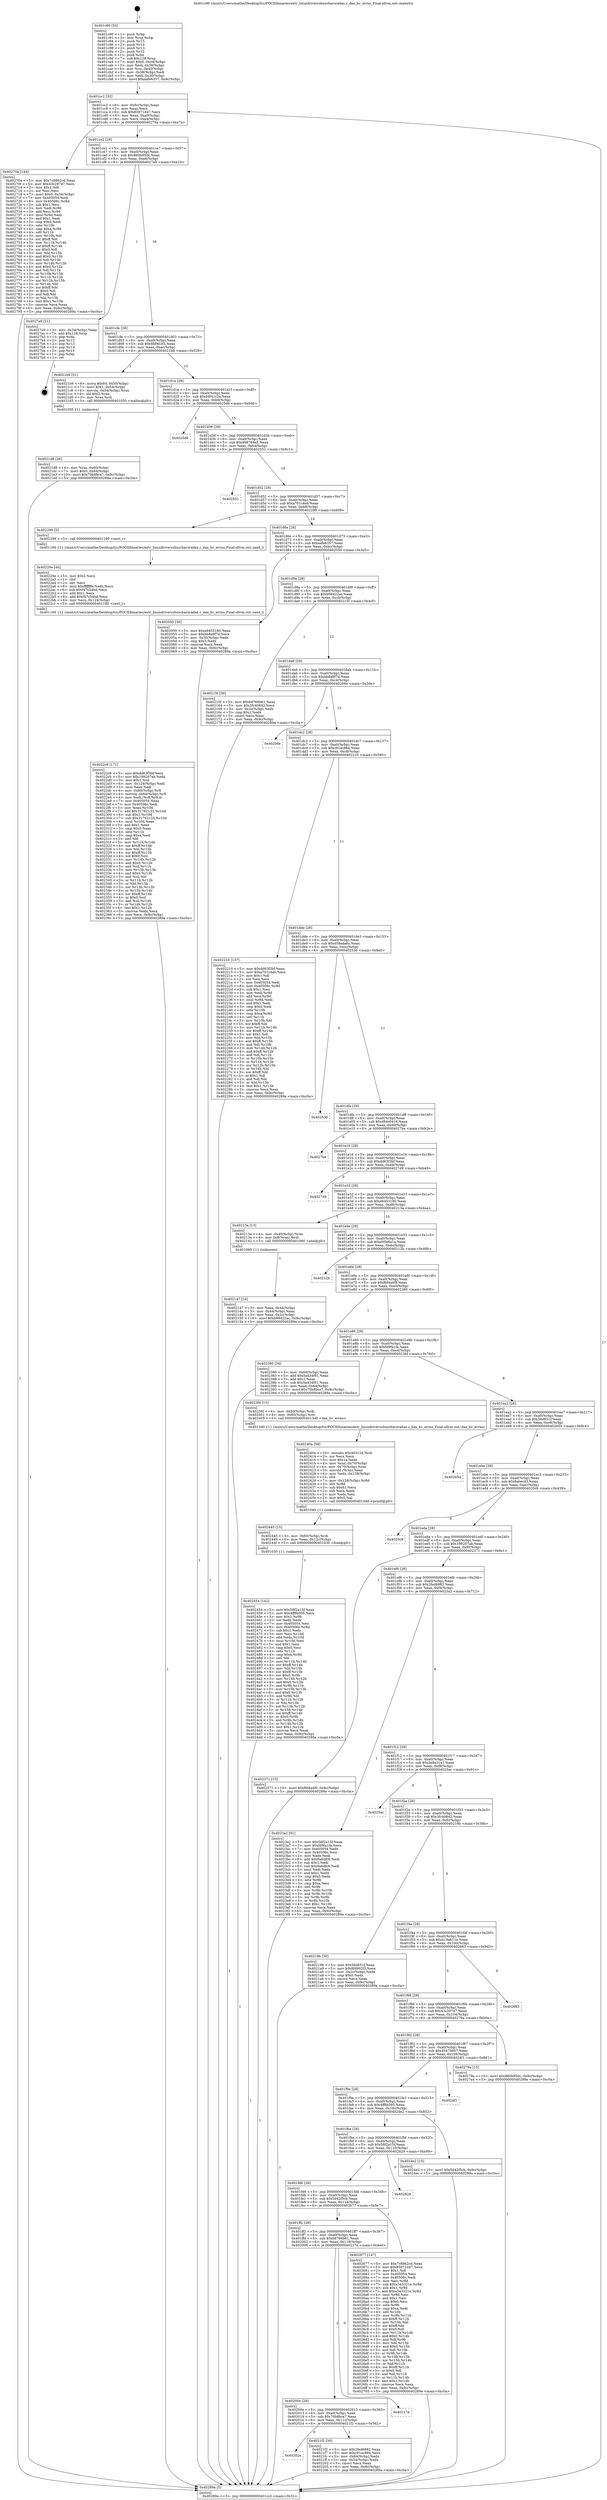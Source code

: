 digraph "0x401c90" {
  label = "0x401c90 (/mnt/c/Users/mathe/Desktop/tcc/POCII/binaries/extr_linuxdriverssbuscharoradax.c_dax_hv_errno_Final-ollvm.out::main(0))"
  labelloc = "t"
  node[shape=record]

  Entry [label="",width=0.3,height=0.3,shape=circle,fillcolor=black,style=filled]
  "0x401cc2" [label="{
     0x401cc2 [32]\l
     | [instrs]\l
     &nbsp;&nbsp;0x401cc2 \<+6\>: mov -0x9c(%rbp),%eax\l
     &nbsp;&nbsp;0x401cc8 \<+2\>: mov %eax,%ecx\l
     &nbsp;&nbsp;0x401cca \<+6\>: sub $0x85971d47,%ecx\l
     &nbsp;&nbsp;0x401cd0 \<+6\>: mov %eax,-0xa0(%rbp)\l
     &nbsp;&nbsp;0x401cd6 \<+6\>: mov %ecx,-0xa4(%rbp)\l
     &nbsp;&nbsp;0x401cdc \<+6\>: je 000000000040270a \<main+0xa7a\>\l
  }"]
  "0x40270a" [label="{
     0x40270a [144]\l
     | [instrs]\l
     &nbsp;&nbsp;0x40270a \<+5\>: mov $0x7c8862cd,%eax\l
     &nbsp;&nbsp;0x40270f \<+5\>: mov $0x43c29747,%ecx\l
     &nbsp;&nbsp;0x402714 \<+2\>: mov $0x1,%dl\l
     &nbsp;&nbsp;0x402716 \<+2\>: xor %esi,%esi\l
     &nbsp;&nbsp;0x402718 \<+7\>: movl $0x0,-0x34(%rbp)\l
     &nbsp;&nbsp;0x40271f \<+7\>: mov 0x405054,%edi\l
     &nbsp;&nbsp;0x402726 \<+8\>: mov 0x40506c,%r8d\l
     &nbsp;&nbsp;0x40272e \<+3\>: sub $0x1,%esi\l
     &nbsp;&nbsp;0x402731 \<+3\>: mov %edi,%r9d\l
     &nbsp;&nbsp;0x402734 \<+3\>: add %esi,%r9d\l
     &nbsp;&nbsp;0x402737 \<+4\>: imul %r9d,%edi\l
     &nbsp;&nbsp;0x40273b \<+3\>: and $0x1,%edi\l
     &nbsp;&nbsp;0x40273e \<+3\>: cmp $0x0,%edi\l
     &nbsp;&nbsp;0x402741 \<+4\>: sete %r10b\l
     &nbsp;&nbsp;0x402745 \<+4\>: cmp $0xa,%r8d\l
     &nbsp;&nbsp;0x402749 \<+4\>: setl %r11b\l
     &nbsp;&nbsp;0x40274d \<+3\>: mov %r10b,%bl\l
     &nbsp;&nbsp;0x402750 \<+3\>: xor $0xff,%bl\l
     &nbsp;&nbsp;0x402753 \<+3\>: mov %r11b,%r14b\l
     &nbsp;&nbsp;0x402756 \<+4\>: xor $0xff,%r14b\l
     &nbsp;&nbsp;0x40275a \<+3\>: xor $0x0,%dl\l
     &nbsp;&nbsp;0x40275d \<+3\>: mov %bl,%r15b\l
     &nbsp;&nbsp;0x402760 \<+4\>: and $0x0,%r15b\l
     &nbsp;&nbsp;0x402764 \<+3\>: and %dl,%r10b\l
     &nbsp;&nbsp;0x402767 \<+3\>: mov %r14b,%r12b\l
     &nbsp;&nbsp;0x40276a \<+4\>: and $0x0,%r12b\l
     &nbsp;&nbsp;0x40276e \<+3\>: and %dl,%r11b\l
     &nbsp;&nbsp;0x402771 \<+3\>: or %r10b,%r15b\l
     &nbsp;&nbsp;0x402774 \<+3\>: or %r11b,%r12b\l
     &nbsp;&nbsp;0x402777 \<+3\>: xor %r12b,%r15b\l
     &nbsp;&nbsp;0x40277a \<+3\>: or %r14b,%bl\l
     &nbsp;&nbsp;0x40277d \<+3\>: xor $0xff,%bl\l
     &nbsp;&nbsp;0x402780 \<+3\>: or $0x0,%dl\l
     &nbsp;&nbsp;0x402783 \<+2\>: and %dl,%bl\l
     &nbsp;&nbsp;0x402785 \<+3\>: or %bl,%r15b\l
     &nbsp;&nbsp;0x402788 \<+4\>: test $0x1,%r15b\l
     &nbsp;&nbsp;0x40278c \<+3\>: cmovne %ecx,%eax\l
     &nbsp;&nbsp;0x40278f \<+6\>: mov %eax,-0x9c(%rbp)\l
     &nbsp;&nbsp;0x402795 \<+5\>: jmp 000000000040289a \<main+0xc0a\>\l
  }"]
  "0x401ce2" [label="{
     0x401ce2 [28]\l
     | [instrs]\l
     &nbsp;&nbsp;0x401ce2 \<+5\>: jmp 0000000000401ce7 \<main+0x57\>\l
     &nbsp;&nbsp;0x401ce7 \<+6\>: mov -0xa0(%rbp),%eax\l
     &nbsp;&nbsp;0x401ced \<+5\>: sub $0x860b950c,%eax\l
     &nbsp;&nbsp;0x401cf2 \<+6\>: mov %eax,-0xa8(%rbp)\l
     &nbsp;&nbsp;0x401cf8 \<+6\>: je 00000000004027a9 \<main+0xb19\>\l
  }"]
  Exit [label="",width=0.3,height=0.3,shape=circle,fillcolor=black,style=filled,peripheries=2]
  "0x4027a9" [label="{
     0x4027a9 [21]\l
     | [instrs]\l
     &nbsp;&nbsp;0x4027a9 \<+3\>: mov -0x34(%rbp),%eax\l
     &nbsp;&nbsp;0x4027ac \<+7\>: add $0x128,%rsp\l
     &nbsp;&nbsp;0x4027b3 \<+1\>: pop %rbx\l
     &nbsp;&nbsp;0x4027b4 \<+2\>: pop %r12\l
     &nbsp;&nbsp;0x4027b6 \<+2\>: pop %r13\l
     &nbsp;&nbsp;0x4027b8 \<+2\>: pop %r14\l
     &nbsp;&nbsp;0x4027ba \<+2\>: pop %r15\l
     &nbsp;&nbsp;0x4027bc \<+1\>: pop %rbp\l
     &nbsp;&nbsp;0x4027bd \<+1\>: ret\l
  }"]
  "0x401cfe" [label="{
     0x401cfe [28]\l
     | [instrs]\l
     &nbsp;&nbsp;0x401cfe \<+5\>: jmp 0000000000401d03 \<main+0x73\>\l
     &nbsp;&nbsp;0x401d03 \<+6\>: mov -0xa0(%rbp),%eax\l
     &nbsp;&nbsp;0x401d09 \<+5\>: sub $0x8fd902f3,%eax\l
     &nbsp;&nbsp;0x401d0e \<+6\>: mov %eax,-0xac(%rbp)\l
     &nbsp;&nbsp;0x401d14 \<+6\>: je 00000000004021b9 \<main+0x529\>\l
  }"]
  "0x402454" [label="{
     0x402454 [142]\l
     | [instrs]\l
     &nbsp;&nbsp;0x402454 \<+5\>: mov $0x58f2a15f,%eax\l
     &nbsp;&nbsp;0x402459 \<+5\>: mov $0x4ff8b595,%ecx\l
     &nbsp;&nbsp;0x40245e \<+3\>: mov $0x1,%r9b\l
     &nbsp;&nbsp;0x402461 \<+2\>: xor %edx,%edx\l
     &nbsp;&nbsp;0x402463 \<+7\>: mov 0x405054,%esi\l
     &nbsp;&nbsp;0x40246a \<+8\>: mov 0x40506c,%r8d\l
     &nbsp;&nbsp;0x402472 \<+3\>: sub $0x1,%edx\l
     &nbsp;&nbsp;0x402475 \<+3\>: mov %esi,%r10d\l
     &nbsp;&nbsp;0x402478 \<+3\>: add %edx,%r10d\l
     &nbsp;&nbsp;0x40247b \<+4\>: imul %r10d,%esi\l
     &nbsp;&nbsp;0x40247f \<+3\>: and $0x1,%esi\l
     &nbsp;&nbsp;0x402482 \<+3\>: cmp $0x0,%esi\l
     &nbsp;&nbsp;0x402485 \<+4\>: sete %r11b\l
     &nbsp;&nbsp;0x402489 \<+4\>: cmp $0xa,%r8d\l
     &nbsp;&nbsp;0x40248d \<+3\>: setl %bl\l
     &nbsp;&nbsp;0x402490 \<+3\>: mov %r11b,%r14b\l
     &nbsp;&nbsp;0x402493 \<+4\>: xor $0xff,%r14b\l
     &nbsp;&nbsp;0x402497 \<+3\>: mov %bl,%r15b\l
     &nbsp;&nbsp;0x40249a \<+4\>: xor $0xff,%r15b\l
     &nbsp;&nbsp;0x40249e \<+4\>: xor $0x0,%r9b\l
     &nbsp;&nbsp;0x4024a2 \<+3\>: mov %r14b,%r12b\l
     &nbsp;&nbsp;0x4024a5 \<+4\>: and $0x0,%r12b\l
     &nbsp;&nbsp;0x4024a9 \<+3\>: and %r9b,%r11b\l
     &nbsp;&nbsp;0x4024ac \<+3\>: mov %r15b,%r13b\l
     &nbsp;&nbsp;0x4024af \<+4\>: and $0x0,%r13b\l
     &nbsp;&nbsp;0x4024b3 \<+3\>: and %r9b,%bl\l
     &nbsp;&nbsp;0x4024b6 \<+3\>: or %r11b,%r12b\l
     &nbsp;&nbsp;0x4024b9 \<+3\>: or %bl,%r13b\l
     &nbsp;&nbsp;0x4024bc \<+3\>: xor %r13b,%r12b\l
     &nbsp;&nbsp;0x4024bf \<+3\>: or %r15b,%r14b\l
     &nbsp;&nbsp;0x4024c2 \<+4\>: xor $0xff,%r14b\l
     &nbsp;&nbsp;0x4024c6 \<+4\>: or $0x0,%r9b\l
     &nbsp;&nbsp;0x4024ca \<+3\>: and %r9b,%r14b\l
     &nbsp;&nbsp;0x4024cd \<+3\>: or %r14b,%r12b\l
     &nbsp;&nbsp;0x4024d0 \<+4\>: test $0x1,%r12b\l
     &nbsp;&nbsp;0x4024d4 \<+3\>: cmovne %ecx,%eax\l
     &nbsp;&nbsp;0x4024d7 \<+6\>: mov %eax,-0x9c(%rbp)\l
     &nbsp;&nbsp;0x4024dd \<+5\>: jmp 000000000040289a \<main+0xc0a\>\l
  }"]
  "0x4021b9" [label="{
     0x4021b9 [31]\l
     | [instrs]\l
     &nbsp;&nbsp;0x4021b9 \<+8\>: movq $0x64,-0x50(%rbp)\l
     &nbsp;&nbsp;0x4021c1 \<+7\>: movl $0x1,-0x54(%rbp)\l
     &nbsp;&nbsp;0x4021c8 \<+4\>: movslq -0x54(%rbp),%rax\l
     &nbsp;&nbsp;0x4021cc \<+4\>: shl $0x2,%rax\l
     &nbsp;&nbsp;0x4021d0 \<+3\>: mov %rax,%rdi\l
     &nbsp;&nbsp;0x4021d3 \<+5\>: call 0000000000401050 \<malloc@plt\>\l
     | [calls]\l
     &nbsp;&nbsp;0x401050 \{1\} (unknown)\l
  }"]
  "0x401d1a" [label="{
     0x401d1a [28]\l
     | [instrs]\l
     &nbsp;&nbsp;0x401d1a \<+5\>: jmp 0000000000401d1f \<main+0x8f\>\l
     &nbsp;&nbsp;0x401d1f \<+6\>: mov -0xa0(%rbp),%eax\l
     &nbsp;&nbsp;0x401d25 \<+5\>: sub $0x94f41c2e,%eax\l
     &nbsp;&nbsp;0x401d2a \<+6\>: mov %eax,-0xb0(%rbp)\l
     &nbsp;&nbsp;0x401d30 \<+6\>: je 00000000004025d6 \<main+0x946\>\l
  }"]
  "0x402445" [label="{
     0x402445 [15]\l
     | [instrs]\l
     &nbsp;&nbsp;0x402445 \<+4\>: mov -0x60(%rbp),%rdi\l
     &nbsp;&nbsp;0x402449 \<+6\>: mov %eax,-0x12c(%rbp)\l
     &nbsp;&nbsp;0x40244f \<+5\>: call 0000000000401030 \<free@plt\>\l
     | [calls]\l
     &nbsp;&nbsp;0x401030 \{1\} (unknown)\l
  }"]
  "0x4025d6" [label="{
     0x4025d6\l
  }", style=dashed]
  "0x401d36" [label="{
     0x401d36 [28]\l
     | [instrs]\l
     &nbsp;&nbsp;0x401d36 \<+5\>: jmp 0000000000401d3b \<main+0xab\>\l
     &nbsp;&nbsp;0x401d3b \<+6\>: mov -0xa0(%rbp),%eax\l
     &nbsp;&nbsp;0x401d41 \<+5\>: sub $0x998769e5,%eax\l
     &nbsp;&nbsp;0x401d46 \<+6\>: mov %eax,-0xb4(%rbp)\l
     &nbsp;&nbsp;0x401d4c \<+6\>: je 0000000000402551 \<main+0x8c1\>\l
  }"]
  "0x40240a" [label="{
     0x40240a [59]\l
     | [instrs]\l
     &nbsp;&nbsp;0x40240a \<+10\>: movabs $0x40311d,%rdi\l
     &nbsp;&nbsp;0x402414 \<+2\>: xor %ecx,%ecx\l
     &nbsp;&nbsp;0x402416 \<+5\>: mov $0x1a,%edx\l
     &nbsp;&nbsp;0x40241b \<+4\>: mov %rax,-0x70(%rbp)\l
     &nbsp;&nbsp;0x40241f \<+4\>: mov -0x70(%rbp),%rax\l
     &nbsp;&nbsp;0x402423 \<+3\>: movsbl (%rax),%eax\l
     &nbsp;&nbsp;0x402426 \<+6\>: mov %edx,-0x128(%rbp)\l
     &nbsp;&nbsp;0x40242c \<+1\>: cltd\l
     &nbsp;&nbsp;0x40242d \<+7\>: mov -0x128(%rbp),%r8d\l
     &nbsp;&nbsp;0x402434 \<+3\>: idiv %r8d\l
     &nbsp;&nbsp;0x402437 \<+3\>: sub $0x61,%ecx\l
     &nbsp;&nbsp;0x40243a \<+2\>: sub %ecx,%edx\l
     &nbsp;&nbsp;0x40243c \<+2\>: mov %edx,%esi\l
     &nbsp;&nbsp;0x40243e \<+2\>: mov $0x0,%al\l
     &nbsp;&nbsp;0x402440 \<+5\>: call 0000000000401040 \<printf@plt\>\l
     | [calls]\l
     &nbsp;&nbsp;0x401040 \{1\} (unknown)\l
  }"]
  "0x402551" [label="{
     0x402551\l
  }", style=dashed]
  "0x401d52" [label="{
     0x401d52 [28]\l
     | [instrs]\l
     &nbsp;&nbsp;0x401d52 \<+5\>: jmp 0000000000401d57 \<main+0xc7\>\l
     &nbsp;&nbsp;0x401d57 \<+6\>: mov -0xa0(%rbp),%eax\l
     &nbsp;&nbsp;0x401d5d \<+5\>: sub $0xa701c4eb,%eax\l
     &nbsp;&nbsp;0x401d62 \<+6\>: mov %eax,-0xb8(%rbp)\l
     &nbsp;&nbsp;0x401d68 \<+6\>: je 0000000000402299 \<main+0x609\>\l
  }"]
  "0x4022c6" [label="{
     0x4022c6 [171]\l
     | [instrs]\l
     &nbsp;&nbsp;0x4022c6 \<+5\>: mov $0xdd63f3bf,%ecx\l
     &nbsp;&nbsp;0x4022cb \<+5\>: mov $0x199207ab,%edx\l
     &nbsp;&nbsp;0x4022d0 \<+3\>: mov $0x1,%sil\l
     &nbsp;&nbsp;0x4022d3 \<+6\>: mov -0x124(%rbp),%edi\l
     &nbsp;&nbsp;0x4022d9 \<+3\>: imul %eax,%edi\l
     &nbsp;&nbsp;0x4022dc \<+4\>: mov -0x60(%rbp),%r8\l
     &nbsp;&nbsp;0x4022e0 \<+4\>: movslq -0x64(%rbp),%r9\l
     &nbsp;&nbsp;0x4022e4 \<+4\>: mov %edi,(%r8,%r9,4)\l
     &nbsp;&nbsp;0x4022e8 \<+7\>: mov 0x405054,%eax\l
     &nbsp;&nbsp;0x4022ef \<+7\>: mov 0x40506c,%edi\l
     &nbsp;&nbsp;0x4022f6 \<+3\>: mov %eax,%r10d\l
     &nbsp;&nbsp;0x4022f9 \<+7\>: add $0x31762133,%r10d\l
     &nbsp;&nbsp;0x402300 \<+4\>: sub $0x1,%r10d\l
     &nbsp;&nbsp;0x402304 \<+7\>: sub $0x31762133,%r10d\l
     &nbsp;&nbsp;0x40230b \<+4\>: imul %r10d,%eax\l
     &nbsp;&nbsp;0x40230f \<+3\>: and $0x1,%eax\l
     &nbsp;&nbsp;0x402312 \<+3\>: cmp $0x0,%eax\l
     &nbsp;&nbsp;0x402315 \<+4\>: sete %r11b\l
     &nbsp;&nbsp;0x402319 \<+3\>: cmp $0xa,%edi\l
     &nbsp;&nbsp;0x40231c \<+3\>: setl %bl\l
     &nbsp;&nbsp;0x40231f \<+3\>: mov %r11b,%r14b\l
     &nbsp;&nbsp;0x402322 \<+4\>: xor $0xff,%r14b\l
     &nbsp;&nbsp;0x402326 \<+3\>: mov %bl,%r15b\l
     &nbsp;&nbsp;0x402329 \<+4\>: xor $0xff,%r15b\l
     &nbsp;&nbsp;0x40232d \<+4\>: xor $0x0,%sil\l
     &nbsp;&nbsp;0x402331 \<+3\>: mov %r14b,%r12b\l
     &nbsp;&nbsp;0x402334 \<+4\>: and $0x0,%r12b\l
     &nbsp;&nbsp;0x402338 \<+3\>: and %sil,%r11b\l
     &nbsp;&nbsp;0x40233b \<+3\>: mov %r15b,%r13b\l
     &nbsp;&nbsp;0x40233e \<+4\>: and $0x0,%r13b\l
     &nbsp;&nbsp;0x402342 \<+3\>: and %sil,%bl\l
     &nbsp;&nbsp;0x402345 \<+3\>: or %r11b,%r12b\l
     &nbsp;&nbsp;0x402348 \<+3\>: or %bl,%r13b\l
     &nbsp;&nbsp;0x40234b \<+3\>: xor %r13b,%r12b\l
     &nbsp;&nbsp;0x40234e \<+3\>: or %r15b,%r14b\l
     &nbsp;&nbsp;0x402351 \<+4\>: xor $0xff,%r14b\l
     &nbsp;&nbsp;0x402355 \<+4\>: or $0x0,%sil\l
     &nbsp;&nbsp;0x402359 \<+3\>: and %sil,%r14b\l
     &nbsp;&nbsp;0x40235c \<+3\>: or %r14b,%r12b\l
     &nbsp;&nbsp;0x40235f \<+4\>: test $0x1,%r12b\l
     &nbsp;&nbsp;0x402363 \<+3\>: cmovne %edx,%ecx\l
     &nbsp;&nbsp;0x402366 \<+6\>: mov %ecx,-0x9c(%rbp)\l
     &nbsp;&nbsp;0x40236c \<+5\>: jmp 000000000040289a \<main+0xc0a\>\l
  }"]
  "0x402299" [label="{
     0x402299 [5]\l
     | [instrs]\l
     &nbsp;&nbsp;0x402299 \<+5\>: call 0000000000401160 \<next_i\>\l
     | [calls]\l
     &nbsp;&nbsp;0x401160 \{1\} (/mnt/c/Users/mathe/Desktop/tcc/POCII/binaries/extr_linuxdriverssbuscharoradax.c_dax_hv_errno_Final-ollvm.out::next_i)\l
  }"]
  "0x401d6e" [label="{
     0x401d6e [28]\l
     | [instrs]\l
     &nbsp;&nbsp;0x401d6e \<+5\>: jmp 0000000000401d73 \<main+0xe3\>\l
     &nbsp;&nbsp;0x401d73 \<+6\>: mov -0xa0(%rbp),%eax\l
     &nbsp;&nbsp;0x401d79 \<+5\>: sub $0xaafe6357,%eax\l
     &nbsp;&nbsp;0x401d7e \<+6\>: mov %eax,-0xbc(%rbp)\l
     &nbsp;&nbsp;0x401d84 \<+6\>: je 0000000000402050 \<main+0x3c0\>\l
  }"]
  "0x40229e" [label="{
     0x40229e [40]\l
     | [instrs]\l
     &nbsp;&nbsp;0x40229e \<+5\>: mov $0x2,%ecx\l
     &nbsp;&nbsp;0x4022a3 \<+1\>: cltd\l
     &nbsp;&nbsp;0x4022a4 \<+2\>: idiv %ecx\l
     &nbsp;&nbsp;0x4022a6 \<+6\>: imul $0xfffffffe,%edx,%ecx\l
     &nbsp;&nbsp;0x4022ac \<+6\>: sub $0xf47c54bd,%ecx\l
     &nbsp;&nbsp;0x4022b2 \<+3\>: add $0x1,%ecx\l
     &nbsp;&nbsp;0x4022b5 \<+6\>: add $0xf47c54bd,%ecx\l
     &nbsp;&nbsp;0x4022bb \<+6\>: mov %ecx,-0x124(%rbp)\l
     &nbsp;&nbsp;0x4022c1 \<+5\>: call 0000000000401160 \<next_i\>\l
     | [calls]\l
     &nbsp;&nbsp;0x401160 \{1\} (/mnt/c/Users/mathe/Desktop/tcc/POCII/binaries/extr_linuxdriverssbuscharoradax.c_dax_hv_errno_Final-ollvm.out::next_i)\l
  }"]
  "0x402050" [label="{
     0x402050 [30]\l
     | [instrs]\l
     &nbsp;&nbsp;0x402050 \<+5\>: mov $0xe6453180,%eax\l
     &nbsp;&nbsp;0x402055 \<+5\>: mov $0xbb8a9f7d,%ecx\l
     &nbsp;&nbsp;0x40205a \<+3\>: mov -0x30(%rbp),%edx\l
     &nbsp;&nbsp;0x40205d \<+3\>: cmp $0x2,%edx\l
     &nbsp;&nbsp;0x402060 \<+3\>: cmovne %ecx,%eax\l
     &nbsp;&nbsp;0x402063 \<+6\>: mov %eax,-0x9c(%rbp)\l
     &nbsp;&nbsp;0x402069 \<+5\>: jmp 000000000040289a \<main+0xc0a\>\l
  }"]
  "0x401d8a" [label="{
     0x401d8a [28]\l
     | [instrs]\l
     &nbsp;&nbsp;0x401d8a \<+5\>: jmp 0000000000401d8f \<main+0xff\>\l
     &nbsp;&nbsp;0x401d8f \<+6\>: mov -0xa0(%rbp),%eax\l
     &nbsp;&nbsp;0x401d95 \<+5\>: sub $0xb98422ac,%eax\l
     &nbsp;&nbsp;0x401d9a \<+6\>: mov %eax,-0xc0(%rbp)\l
     &nbsp;&nbsp;0x401da0 \<+6\>: je 000000000040215f \<main+0x4cf\>\l
  }"]
  "0x40289a" [label="{
     0x40289a [5]\l
     | [instrs]\l
     &nbsp;&nbsp;0x40289a \<+5\>: jmp 0000000000401cc2 \<main+0x32\>\l
  }"]
  "0x401c90" [label="{
     0x401c90 [50]\l
     | [instrs]\l
     &nbsp;&nbsp;0x401c90 \<+1\>: push %rbp\l
     &nbsp;&nbsp;0x401c91 \<+3\>: mov %rsp,%rbp\l
     &nbsp;&nbsp;0x401c94 \<+2\>: push %r15\l
     &nbsp;&nbsp;0x401c96 \<+2\>: push %r14\l
     &nbsp;&nbsp;0x401c98 \<+2\>: push %r13\l
     &nbsp;&nbsp;0x401c9a \<+2\>: push %r12\l
     &nbsp;&nbsp;0x401c9c \<+1\>: push %rbx\l
     &nbsp;&nbsp;0x401c9d \<+7\>: sub $0x128,%rsp\l
     &nbsp;&nbsp;0x401ca4 \<+7\>: movl $0x0,-0x34(%rbp)\l
     &nbsp;&nbsp;0x401cab \<+3\>: mov %edi,-0x38(%rbp)\l
     &nbsp;&nbsp;0x401cae \<+4\>: mov %rsi,-0x40(%rbp)\l
     &nbsp;&nbsp;0x401cb2 \<+3\>: mov -0x38(%rbp),%edi\l
     &nbsp;&nbsp;0x401cb5 \<+3\>: mov %edi,-0x30(%rbp)\l
     &nbsp;&nbsp;0x401cb8 \<+10\>: movl $0xaafe6357,-0x9c(%rbp)\l
  }"]
  "0x40202a" [label="{
     0x40202a\l
  }", style=dashed]
  "0x40215f" [label="{
     0x40215f [30]\l
     | [instrs]\l
     &nbsp;&nbsp;0x40215f \<+5\>: mov $0x68766b61,%eax\l
     &nbsp;&nbsp;0x402164 \<+5\>: mov $0x3fc40842,%ecx\l
     &nbsp;&nbsp;0x402169 \<+3\>: mov -0x2c(%rbp),%edx\l
     &nbsp;&nbsp;0x40216c \<+3\>: cmp $0x1,%edx\l
     &nbsp;&nbsp;0x40216f \<+3\>: cmovl %ecx,%eax\l
     &nbsp;&nbsp;0x402172 \<+6\>: mov %eax,-0x9c(%rbp)\l
     &nbsp;&nbsp;0x402178 \<+5\>: jmp 000000000040289a \<main+0xc0a\>\l
  }"]
  "0x401da6" [label="{
     0x401da6 [28]\l
     | [instrs]\l
     &nbsp;&nbsp;0x401da6 \<+5\>: jmp 0000000000401dab \<main+0x11b\>\l
     &nbsp;&nbsp;0x401dab \<+6\>: mov -0xa0(%rbp),%eax\l
     &nbsp;&nbsp;0x401db1 \<+5\>: sub $0xbb8a9f7d,%eax\l
     &nbsp;&nbsp;0x401db6 \<+6\>: mov %eax,-0xc4(%rbp)\l
     &nbsp;&nbsp;0x401dbc \<+6\>: je 000000000040206e \<main+0x3de\>\l
  }"]
  "0x4021f2" [label="{
     0x4021f2 [30]\l
     | [instrs]\l
     &nbsp;&nbsp;0x4021f2 \<+5\>: mov $0x2fed6882,%eax\l
     &nbsp;&nbsp;0x4021f7 \<+5\>: mov $0xc91ac884,%ecx\l
     &nbsp;&nbsp;0x4021fc \<+3\>: mov -0x64(%rbp),%edx\l
     &nbsp;&nbsp;0x4021ff \<+3\>: cmp -0x54(%rbp),%edx\l
     &nbsp;&nbsp;0x402202 \<+3\>: cmovl %ecx,%eax\l
     &nbsp;&nbsp;0x402205 \<+6\>: mov %eax,-0x9c(%rbp)\l
     &nbsp;&nbsp;0x40220b \<+5\>: jmp 000000000040289a \<main+0xc0a\>\l
  }"]
  "0x40206e" [label="{
     0x40206e\l
  }", style=dashed]
  "0x401dc2" [label="{
     0x401dc2 [28]\l
     | [instrs]\l
     &nbsp;&nbsp;0x401dc2 \<+5\>: jmp 0000000000401dc7 \<main+0x137\>\l
     &nbsp;&nbsp;0x401dc7 \<+6\>: mov -0xa0(%rbp),%eax\l
     &nbsp;&nbsp;0x401dcd \<+5\>: sub $0xc91ac884,%eax\l
     &nbsp;&nbsp;0x401dd2 \<+6\>: mov %eax,-0xc8(%rbp)\l
     &nbsp;&nbsp;0x401dd8 \<+6\>: je 0000000000402210 \<main+0x580\>\l
  }"]
  "0x40200e" [label="{
     0x40200e [28]\l
     | [instrs]\l
     &nbsp;&nbsp;0x40200e \<+5\>: jmp 0000000000402013 \<main+0x383\>\l
     &nbsp;&nbsp;0x402013 \<+6\>: mov -0xa0(%rbp),%eax\l
     &nbsp;&nbsp;0x402019 \<+5\>: sub $0x70b8bca7,%eax\l
     &nbsp;&nbsp;0x40201e \<+6\>: mov %eax,-0x11c(%rbp)\l
     &nbsp;&nbsp;0x402024 \<+6\>: je 00000000004021f2 \<main+0x562\>\l
  }"]
  "0x402210" [label="{
     0x402210 [137]\l
     | [instrs]\l
     &nbsp;&nbsp;0x402210 \<+5\>: mov $0xdd63f3bf,%eax\l
     &nbsp;&nbsp;0x402215 \<+5\>: mov $0xa701c4eb,%ecx\l
     &nbsp;&nbsp;0x40221a \<+2\>: mov $0x1,%dl\l
     &nbsp;&nbsp;0x40221c \<+2\>: xor %esi,%esi\l
     &nbsp;&nbsp;0x40221e \<+7\>: mov 0x405054,%edi\l
     &nbsp;&nbsp;0x402225 \<+8\>: mov 0x40506c,%r8d\l
     &nbsp;&nbsp;0x40222d \<+3\>: sub $0x1,%esi\l
     &nbsp;&nbsp;0x402230 \<+3\>: mov %edi,%r9d\l
     &nbsp;&nbsp;0x402233 \<+3\>: add %esi,%r9d\l
     &nbsp;&nbsp;0x402236 \<+4\>: imul %r9d,%edi\l
     &nbsp;&nbsp;0x40223a \<+3\>: and $0x1,%edi\l
     &nbsp;&nbsp;0x40223d \<+3\>: cmp $0x0,%edi\l
     &nbsp;&nbsp;0x402240 \<+4\>: sete %r10b\l
     &nbsp;&nbsp;0x402244 \<+4\>: cmp $0xa,%r8d\l
     &nbsp;&nbsp;0x402248 \<+4\>: setl %r11b\l
     &nbsp;&nbsp;0x40224c \<+3\>: mov %r10b,%bl\l
     &nbsp;&nbsp;0x40224f \<+3\>: xor $0xff,%bl\l
     &nbsp;&nbsp;0x402252 \<+3\>: mov %r11b,%r14b\l
     &nbsp;&nbsp;0x402255 \<+4\>: xor $0xff,%r14b\l
     &nbsp;&nbsp;0x402259 \<+3\>: xor $0x1,%dl\l
     &nbsp;&nbsp;0x40225c \<+3\>: mov %bl,%r15b\l
     &nbsp;&nbsp;0x40225f \<+4\>: and $0xff,%r15b\l
     &nbsp;&nbsp;0x402263 \<+3\>: and %dl,%r10b\l
     &nbsp;&nbsp;0x402266 \<+3\>: mov %r14b,%r12b\l
     &nbsp;&nbsp;0x402269 \<+4\>: and $0xff,%r12b\l
     &nbsp;&nbsp;0x40226d \<+3\>: and %dl,%r11b\l
     &nbsp;&nbsp;0x402270 \<+3\>: or %r10b,%r15b\l
     &nbsp;&nbsp;0x402273 \<+3\>: or %r11b,%r12b\l
     &nbsp;&nbsp;0x402276 \<+3\>: xor %r12b,%r15b\l
     &nbsp;&nbsp;0x402279 \<+3\>: or %r14b,%bl\l
     &nbsp;&nbsp;0x40227c \<+3\>: xor $0xff,%bl\l
     &nbsp;&nbsp;0x40227f \<+3\>: or $0x1,%dl\l
     &nbsp;&nbsp;0x402282 \<+2\>: and %dl,%bl\l
     &nbsp;&nbsp;0x402284 \<+3\>: or %bl,%r15b\l
     &nbsp;&nbsp;0x402287 \<+4\>: test $0x1,%r15b\l
     &nbsp;&nbsp;0x40228b \<+3\>: cmovne %ecx,%eax\l
     &nbsp;&nbsp;0x40228e \<+6\>: mov %eax,-0x9c(%rbp)\l
     &nbsp;&nbsp;0x402294 \<+5\>: jmp 000000000040289a \<main+0xc0a\>\l
  }"]
  "0x401dde" [label="{
     0x401dde [28]\l
     | [instrs]\l
     &nbsp;&nbsp;0x401dde \<+5\>: jmp 0000000000401de3 \<main+0x153\>\l
     &nbsp;&nbsp;0x401de3 \<+6\>: mov -0xa0(%rbp),%eax\l
     &nbsp;&nbsp;0x401de9 \<+5\>: sub $0xd58ada6c,%eax\l
     &nbsp;&nbsp;0x401dee \<+6\>: mov %eax,-0xcc(%rbp)\l
     &nbsp;&nbsp;0x401df4 \<+6\>: je 0000000000402530 \<main+0x8a0\>\l
  }"]
  "0x40217d" [label="{
     0x40217d\l
  }", style=dashed]
  "0x402530" [label="{
     0x402530\l
  }", style=dashed]
  "0x401dfa" [label="{
     0x401dfa [28]\l
     | [instrs]\l
     &nbsp;&nbsp;0x401dfa \<+5\>: jmp 0000000000401dff \<main+0x16f\>\l
     &nbsp;&nbsp;0x401dff \<+6\>: mov -0xa0(%rbp),%eax\l
     &nbsp;&nbsp;0x401e05 \<+5\>: sub $0xd84c0416,%eax\l
     &nbsp;&nbsp;0x401e0a \<+6\>: mov %eax,-0xd0(%rbp)\l
     &nbsp;&nbsp;0x401e10 \<+6\>: je 00000000004027be \<main+0xb2e\>\l
  }"]
  "0x401ff2" [label="{
     0x401ff2 [28]\l
     | [instrs]\l
     &nbsp;&nbsp;0x401ff2 \<+5\>: jmp 0000000000401ff7 \<main+0x367\>\l
     &nbsp;&nbsp;0x401ff7 \<+6\>: mov -0xa0(%rbp),%eax\l
     &nbsp;&nbsp;0x401ffd \<+5\>: sub $0x68766b61,%eax\l
     &nbsp;&nbsp;0x402002 \<+6\>: mov %eax,-0x118(%rbp)\l
     &nbsp;&nbsp;0x402008 \<+6\>: je 000000000040217d \<main+0x4ed\>\l
  }"]
  "0x4027be" [label="{
     0x4027be\l
  }", style=dashed]
  "0x401e16" [label="{
     0x401e16 [28]\l
     | [instrs]\l
     &nbsp;&nbsp;0x401e16 \<+5\>: jmp 0000000000401e1b \<main+0x18b\>\l
     &nbsp;&nbsp;0x401e1b \<+6\>: mov -0xa0(%rbp),%eax\l
     &nbsp;&nbsp;0x401e21 \<+5\>: sub $0xdd63f3bf,%eax\l
     &nbsp;&nbsp;0x401e26 \<+6\>: mov %eax,-0xd4(%rbp)\l
     &nbsp;&nbsp;0x401e2c \<+6\>: je 00000000004027d9 \<main+0xb49\>\l
  }"]
  "0x402677" [label="{
     0x402677 [147]\l
     | [instrs]\l
     &nbsp;&nbsp;0x402677 \<+5\>: mov $0x7c8862cd,%eax\l
     &nbsp;&nbsp;0x40267c \<+5\>: mov $0x85971d47,%ecx\l
     &nbsp;&nbsp;0x402681 \<+2\>: mov $0x1,%dl\l
     &nbsp;&nbsp;0x402683 \<+7\>: mov 0x405054,%esi\l
     &nbsp;&nbsp;0x40268a \<+7\>: mov 0x40506c,%edi\l
     &nbsp;&nbsp;0x402691 \<+3\>: mov %esi,%r8d\l
     &nbsp;&nbsp;0x402694 \<+7\>: sub $0xe343321e,%r8d\l
     &nbsp;&nbsp;0x40269b \<+4\>: sub $0x1,%r8d\l
     &nbsp;&nbsp;0x40269f \<+7\>: add $0xe343321e,%r8d\l
     &nbsp;&nbsp;0x4026a6 \<+4\>: imul %r8d,%esi\l
     &nbsp;&nbsp;0x4026aa \<+3\>: and $0x1,%esi\l
     &nbsp;&nbsp;0x4026ad \<+3\>: cmp $0x0,%esi\l
     &nbsp;&nbsp;0x4026b0 \<+4\>: sete %r9b\l
     &nbsp;&nbsp;0x4026b4 \<+3\>: cmp $0xa,%edi\l
     &nbsp;&nbsp;0x4026b7 \<+4\>: setl %r10b\l
     &nbsp;&nbsp;0x4026bb \<+3\>: mov %r9b,%r11b\l
     &nbsp;&nbsp;0x4026be \<+4\>: xor $0xff,%r11b\l
     &nbsp;&nbsp;0x4026c2 \<+3\>: mov %r10b,%bl\l
     &nbsp;&nbsp;0x4026c5 \<+3\>: xor $0xff,%bl\l
     &nbsp;&nbsp;0x4026c8 \<+3\>: xor $0x0,%dl\l
     &nbsp;&nbsp;0x4026cb \<+3\>: mov %r11b,%r14b\l
     &nbsp;&nbsp;0x4026ce \<+4\>: and $0x0,%r14b\l
     &nbsp;&nbsp;0x4026d2 \<+3\>: and %dl,%r9b\l
     &nbsp;&nbsp;0x4026d5 \<+3\>: mov %bl,%r15b\l
     &nbsp;&nbsp;0x4026d8 \<+4\>: and $0x0,%r15b\l
     &nbsp;&nbsp;0x4026dc \<+3\>: and %dl,%r10b\l
     &nbsp;&nbsp;0x4026df \<+3\>: or %r9b,%r14b\l
     &nbsp;&nbsp;0x4026e2 \<+3\>: or %r10b,%r15b\l
     &nbsp;&nbsp;0x4026e5 \<+3\>: xor %r15b,%r14b\l
     &nbsp;&nbsp;0x4026e8 \<+3\>: or %bl,%r11b\l
     &nbsp;&nbsp;0x4026eb \<+4\>: xor $0xff,%r11b\l
     &nbsp;&nbsp;0x4026ef \<+3\>: or $0x0,%dl\l
     &nbsp;&nbsp;0x4026f2 \<+3\>: and %dl,%r11b\l
     &nbsp;&nbsp;0x4026f5 \<+3\>: or %r11b,%r14b\l
     &nbsp;&nbsp;0x4026f8 \<+4\>: test $0x1,%r14b\l
     &nbsp;&nbsp;0x4026fc \<+3\>: cmovne %ecx,%eax\l
     &nbsp;&nbsp;0x4026ff \<+6\>: mov %eax,-0x9c(%rbp)\l
     &nbsp;&nbsp;0x402705 \<+5\>: jmp 000000000040289a \<main+0xc0a\>\l
  }"]
  "0x4027d9" [label="{
     0x4027d9\l
  }", style=dashed]
  "0x401e32" [label="{
     0x401e32 [28]\l
     | [instrs]\l
     &nbsp;&nbsp;0x401e32 \<+5\>: jmp 0000000000401e37 \<main+0x1a7\>\l
     &nbsp;&nbsp;0x401e37 \<+6\>: mov -0xa0(%rbp),%eax\l
     &nbsp;&nbsp;0x401e3d \<+5\>: sub $0xe6453180,%eax\l
     &nbsp;&nbsp;0x401e42 \<+6\>: mov %eax,-0xd8(%rbp)\l
     &nbsp;&nbsp;0x401e48 \<+6\>: je 000000000040213a \<main+0x4aa\>\l
  }"]
  "0x401fd6" [label="{
     0x401fd6 [28]\l
     | [instrs]\l
     &nbsp;&nbsp;0x401fd6 \<+5\>: jmp 0000000000401fdb \<main+0x34b\>\l
     &nbsp;&nbsp;0x401fdb \<+6\>: mov -0xa0(%rbp),%eax\l
     &nbsp;&nbsp;0x401fe1 \<+5\>: sub $0x5d42f5cb,%eax\l
     &nbsp;&nbsp;0x401fe6 \<+6\>: mov %eax,-0x114(%rbp)\l
     &nbsp;&nbsp;0x401fec \<+6\>: je 0000000000402677 \<main+0x9e7\>\l
  }"]
  "0x40213a" [label="{
     0x40213a [13]\l
     | [instrs]\l
     &nbsp;&nbsp;0x40213a \<+4\>: mov -0x40(%rbp),%rax\l
     &nbsp;&nbsp;0x40213e \<+4\>: mov 0x8(%rax),%rdi\l
     &nbsp;&nbsp;0x402142 \<+5\>: call 0000000000401060 \<atoi@plt\>\l
     | [calls]\l
     &nbsp;&nbsp;0x401060 \{1\} (unknown)\l
  }"]
  "0x401e4e" [label="{
     0x401e4e [28]\l
     | [instrs]\l
     &nbsp;&nbsp;0x401e4e \<+5\>: jmp 0000000000401e53 \<main+0x1c3\>\l
     &nbsp;&nbsp;0x401e53 \<+6\>: mov -0xa0(%rbp),%eax\l
     &nbsp;&nbsp;0x401e59 \<+5\>: sub $0xe95e6a1a,%eax\l
     &nbsp;&nbsp;0x401e5e \<+6\>: mov %eax,-0xdc(%rbp)\l
     &nbsp;&nbsp;0x401e64 \<+6\>: je 000000000040212b \<main+0x49b\>\l
  }"]
  "0x402147" [label="{
     0x402147 [24]\l
     | [instrs]\l
     &nbsp;&nbsp;0x402147 \<+3\>: mov %eax,-0x44(%rbp)\l
     &nbsp;&nbsp;0x40214a \<+3\>: mov -0x44(%rbp),%eax\l
     &nbsp;&nbsp;0x40214d \<+3\>: mov %eax,-0x2c(%rbp)\l
     &nbsp;&nbsp;0x402150 \<+10\>: movl $0xb98422ac,-0x9c(%rbp)\l
     &nbsp;&nbsp;0x40215a \<+5\>: jmp 000000000040289a \<main+0xc0a\>\l
  }"]
  "0x402829" [label="{
     0x402829\l
  }", style=dashed]
  "0x40212b" [label="{
     0x40212b\l
  }", style=dashed]
  "0x401e6a" [label="{
     0x401e6a [28]\l
     | [instrs]\l
     &nbsp;&nbsp;0x401e6a \<+5\>: jmp 0000000000401e6f \<main+0x1df\>\l
     &nbsp;&nbsp;0x401e6f \<+6\>: mov -0xa0(%rbp),%eax\l
     &nbsp;&nbsp;0x401e75 \<+5\>: sub $0xf6f4a4f0,%eax\l
     &nbsp;&nbsp;0x401e7a \<+6\>: mov %eax,-0xe0(%rbp)\l
     &nbsp;&nbsp;0x401e80 \<+6\>: je 0000000000402380 \<main+0x6f0\>\l
  }"]
  "0x401fba" [label="{
     0x401fba [28]\l
     | [instrs]\l
     &nbsp;&nbsp;0x401fba \<+5\>: jmp 0000000000401fbf \<main+0x32f\>\l
     &nbsp;&nbsp;0x401fbf \<+6\>: mov -0xa0(%rbp),%eax\l
     &nbsp;&nbsp;0x401fc5 \<+5\>: sub $0x58f2a15f,%eax\l
     &nbsp;&nbsp;0x401fca \<+6\>: mov %eax,-0x110(%rbp)\l
     &nbsp;&nbsp;0x401fd0 \<+6\>: je 0000000000402829 \<main+0xb99\>\l
  }"]
  "0x402380" [label="{
     0x402380 [34]\l
     | [instrs]\l
     &nbsp;&nbsp;0x402380 \<+3\>: mov -0x64(%rbp),%eax\l
     &nbsp;&nbsp;0x402383 \<+5\>: add $0x5a434f91,%eax\l
     &nbsp;&nbsp;0x402388 \<+3\>: add $0x1,%eax\l
     &nbsp;&nbsp;0x40238b \<+5\>: sub $0x5a434f91,%eax\l
     &nbsp;&nbsp;0x402390 \<+3\>: mov %eax,-0x64(%rbp)\l
     &nbsp;&nbsp;0x402393 \<+10\>: movl $0x70b8bca7,-0x9c(%rbp)\l
     &nbsp;&nbsp;0x40239d \<+5\>: jmp 000000000040289a \<main+0xc0a\>\l
  }"]
  "0x401e86" [label="{
     0x401e86 [28]\l
     | [instrs]\l
     &nbsp;&nbsp;0x401e86 \<+5\>: jmp 0000000000401e8b \<main+0x1fb\>\l
     &nbsp;&nbsp;0x401e8b \<+6\>: mov -0xa0(%rbp),%eax\l
     &nbsp;&nbsp;0x401e91 \<+5\>: sub $0xfd9fa1fa,%eax\l
     &nbsp;&nbsp;0x401e96 \<+6\>: mov %eax,-0xe4(%rbp)\l
     &nbsp;&nbsp;0x401e9c \<+6\>: je 00000000004023fd \<main+0x76d\>\l
  }"]
  "0x4024e2" [label="{
     0x4024e2 [15]\l
     | [instrs]\l
     &nbsp;&nbsp;0x4024e2 \<+10\>: movl $0x5d42f5cb,-0x9c(%rbp)\l
     &nbsp;&nbsp;0x4024ec \<+5\>: jmp 000000000040289a \<main+0xc0a\>\l
  }"]
  "0x4023fd" [label="{
     0x4023fd [13]\l
     | [instrs]\l
     &nbsp;&nbsp;0x4023fd \<+4\>: mov -0x50(%rbp),%rdi\l
     &nbsp;&nbsp;0x402401 \<+4\>: mov -0x60(%rbp),%rsi\l
     &nbsp;&nbsp;0x402405 \<+5\>: call 00000000004013d0 \<dax_hv_errno\>\l
     | [calls]\l
     &nbsp;&nbsp;0x4013d0 \{1\} (/mnt/c/Users/mathe/Desktop/tcc/POCII/binaries/extr_linuxdriverssbuscharoradax.c_dax_hv_errno_Final-ollvm.out::dax_hv_errno)\l
  }"]
  "0x401ea2" [label="{
     0x401ea2 [28]\l
     | [instrs]\l
     &nbsp;&nbsp;0x401ea2 \<+5\>: jmp 0000000000401ea7 \<main+0x217\>\l
     &nbsp;&nbsp;0x401ea7 \<+6\>: mov -0xa0(%rbp),%eax\l
     &nbsp;&nbsp;0x401ead \<+5\>: sub $0x58d651f,%eax\l
     &nbsp;&nbsp;0x401eb2 \<+6\>: mov %eax,-0xe8(%rbp)\l
     &nbsp;&nbsp;0x401eb8 \<+6\>: je 0000000000402654 \<main+0x9c4\>\l
  }"]
  "0x401f9e" [label="{
     0x401f9e [28]\l
     | [instrs]\l
     &nbsp;&nbsp;0x401f9e \<+5\>: jmp 0000000000401fa3 \<main+0x313\>\l
     &nbsp;&nbsp;0x401fa3 \<+6\>: mov -0xa0(%rbp),%eax\l
     &nbsp;&nbsp;0x401fa9 \<+5\>: sub $0x4ff8b595,%eax\l
     &nbsp;&nbsp;0x401fae \<+6\>: mov %eax,-0x10c(%rbp)\l
     &nbsp;&nbsp;0x401fb4 \<+6\>: je 00000000004024e2 \<main+0x852\>\l
  }"]
  "0x402654" [label="{
     0x402654\l
  }", style=dashed]
  "0x401ebe" [label="{
     0x401ebe [28]\l
     | [instrs]\l
     &nbsp;&nbsp;0x401ebe \<+5\>: jmp 0000000000401ec3 \<main+0x233\>\l
     &nbsp;&nbsp;0x401ec3 \<+6\>: mov -0xa0(%rbp),%eax\l
     &nbsp;&nbsp;0x401ec9 \<+5\>: sub $0x8abecd3,%eax\l
     &nbsp;&nbsp;0x401ece \<+6\>: mov %eax,-0xec(%rbp)\l
     &nbsp;&nbsp;0x401ed4 \<+6\>: je 00000000004020c9 \<main+0x439\>\l
  }"]
  "0x4024f1" [label="{
     0x4024f1\l
  }", style=dashed]
  "0x4020c9" [label="{
     0x4020c9\l
  }", style=dashed]
  "0x401eda" [label="{
     0x401eda [28]\l
     | [instrs]\l
     &nbsp;&nbsp;0x401eda \<+5\>: jmp 0000000000401edf \<main+0x24f\>\l
     &nbsp;&nbsp;0x401edf \<+6\>: mov -0xa0(%rbp),%eax\l
     &nbsp;&nbsp;0x401ee5 \<+5\>: sub $0x199207ab,%eax\l
     &nbsp;&nbsp;0x401eea \<+6\>: mov %eax,-0xf0(%rbp)\l
     &nbsp;&nbsp;0x401ef0 \<+6\>: je 0000000000402371 \<main+0x6e1\>\l
  }"]
  "0x401f82" [label="{
     0x401f82 [28]\l
     | [instrs]\l
     &nbsp;&nbsp;0x401f82 \<+5\>: jmp 0000000000401f87 \<main+0x2f7\>\l
     &nbsp;&nbsp;0x401f87 \<+6\>: mov -0xa0(%rbp),%eax\l
     &nbsp;&nbsp;0x401f8d \<+5\>: sub $0x45475607,%eax\l
     &nbsp;&nbsp;0x401f92 \<+6\>: mov %eax,-0x108(%rbp)\l
     &nbsp;&nbsp;0x401f98 \<+6\>: je 00000000004024f1 \<main+0x861\>\l
  }"]
  "0x402371" [label="{
     0x402371 [15]\l
     | [instrs]\l
     &nbsp;&nbsp;0x402371 \<+10\>: movl $0xf6f4a4f0,-0x9c(%rbp)\l
     &nbsp;&nbsp;0x40237b \<+5\>: jmp 000000000040289a \<main+0xc0a\>\l
  }"]
  "0x401ef6" [label="{
     0x401ef6 [28]\l
     | [instrs]\l
     &nbsp;&nbsp;0x401ef6 \<+5\>: jmp 0000000000401efb \<main+0x26b\>\l
     &nbsp;&nbsp;0x401efb \<+6\>: mov -0xa0(%rbp),%eax\l
     &nbsp;&nbsp;0x401f01 \<+5\>: sub $0x2fed6882,%eax\l
     &nbsp;&nbsp;0x401f06 \<+6\>: mov %eax,-0xf4(%rbp)\l
     &nbsp;&nbsp;0x401f0c \<+6\>: je 00000000004023a2 \<main+0x712\>\l
  }"]
  "0x40279a" [label="{
     0x40279a [15]\l
     | [instrs]\l
     &nbsp;&nbsp;0x40279a \<+10\>: movl $0x860b950c,-0x9c(%rbp)\l
     &nbsp;&nbsp;0x4027a4 \<+5\>: jmp 000000000040289a \<main+0xc0a\>\l
  }"]
  "0x4023a2" [label="{
     0x4023a2 [91]\l
     | [instrs]\l
     &nbsp;&nbsp;0x4023a2 \<+5\>: mov $0x58f2a15f,%eax\l
     &nbsp;&nbsp;0x4023a7 \<+5\>: mov $0xfd9fa1fa,%ecx\l
     &nbsp;&nbsp;0x4023ac \<+7\>: mov 0x405054,%edx\l
     &nbsp;&nbsp;0x4023b3 \<+7\>: mov 0x40506c,%esi\l
     &nbsp;&nbsp;0x4023ba \<+2\>: mov %edx,%edi\l
     &nbsp;&nbsp;0x4023bc \<+6\>: add $0x9a6dfc6,%edi\l
     &nbsp;&nbsp;0x4023c2 \<+3\>: sub $0x1,%edi\l
     &nbsp;&nbsp;0x4023c5 \<+6\>: sub $0x9a6dfc6,%edi\l
     &nbsp;&nbsp;0x4023cb \<+3\>: imul %edi,%edx\l
     &nbsp;&nbsp;0x4023ce \<+3\>: and $0x1,%edx\l
     &nbsp;&nbsp;0x4023d1 \<+3\>: cmp $0x0,%edx\l
     &nbsp;&nbsp;0x4023d4 \<+4\>: sete %r8b\l
     &nbsp;&nbsp;0x4023d8 \<+3\>: cmp $0xa,%esi\l
     &nbsp;&nbsp;0x4023db \<+4\>: setl %r9b\l
     &nbsp;&nbsp;0x4023df \<+3\>: mov %r8b,%r10b\l
     &nbsp;&nbsp;0x4023e2 \<+3\>: and %r9b,%r10b\l
     &nbsp;&nbsp;0x4023e5 \<+3\>: xor %r9b,%r8b\l
     &nbsp;&nbsp;0x4023e8 \<+3\>: or %r8b,%r10b\l
     &nbsp;&nbsp;0x4023eb \<+4\>: test $0x1,%r10b\l
     &nbsp;&nbsp;0x4023ef \<+3\>: cmovne %ecx,%eax\l
     &nbsp;&nbsp;0x4023f2 \<+6\>: mov %eax,-0x9c(%rbp)\l
     &nbsp;&nbsp;0x4023f8 \<+5\>: jmp 000000000040289a \<main+0xc0a\>\l
  }"]
  "0x401f12" [label="{
     0x401f12 [28]\l
     | [instrs]\l
     &nbsp;&nbsp;0x401f12 \<+5\>: jmp 0000000000401f17 \<main+0x287\>\l
     &nbsp;&nbsp;0x401f17 \<+6\>: mov -0xa0(%rbp),%eax\l
     &nbsp;&nbsp;0x401f1d \<+5\>: sub $0x3e8a31e1,%eax\l
     &nbsp;&nbsp;0x401f22 \<+6\>: mov %eax,-0xf8(%rbp)\l
     &nbsp;&nbsp;0x401f28 \<+6\>: je 00000000004025ac \<main+0x91c\>\l
  }"]
  "0x401f66" [label="{
     0x401f66 [28]\l
     | [instrs]\l
     &nbsp;&nbsp;0x401f66 \<+5\>: jmp 0000000000401f6b \<main+0x2db\>\l
     &nbsp;&nbsp;0x401f6b \<+6\>: mov -0xa0(%rbp),%eax\l
     &nbsp;&nbsp;0x401f71 \<+5\>: sub $0x43c29747,%eax\l
     &nbsp;&nbsp;0x401f76 \<+6\>: mov %eax,-0x104(%rbp)\l
     &nbsp;&nbsp;0x401f7c \<+6\>: je 000000000040279a \<main+0xb0a\>\l
  }"]
  "0x4025ac" [label="{
     0x4025ac\l
  }", style=dashed]
  "0x401f2e" [label="{
     0x401f2e [28]\l
     | [instrs]\l
     &nbsp;&nbsp;0x401f2e \<+5\>: jmp 0000000000401f33 \<main+0x2a3\>\l
     &nbsp;&nbsp;0x401f33 \<+6\>: mov -0xa0(%rbp),%eax\l
     &nbsp;&nbsp;0x401f39 \<+5\>: sub $0x3fc40842,%eax\l
     &nbsp;&nbsp;0x401f3e \<+6\>: mov %eax,-0xfc(%rbp)\l
     &nbsp;&nbsp;0x401f44 \<+6\>: je 000000000040219b \<main+0x50b\>\l
  }"]
  "0x402663" [label="{
     0x402663\l
  }", style=dashed]
  "0x40219b" [label="{
     0x40219b [30]\l
     | [instrs]\l
     &nbsp;&nbsp;0x40219b \<+5\>: mov $0x58d651f,%eax\l
     &nbsp;&nbsp;0x4021a0 \<+5\>: mov $0x8fd902f3,%ecx\l
     &nbsp;&nbsp;0x4021a5 \<+3\>: mov -0x2c(%rbp),%edx\l
     &nbsp;&nbsp;0x4021a8 \<+3\>: cmp $0x0,%edx\l
     &nbsp;&nbsp;0x4021ab \<+3\>: cmove %ecx,%eax\l
     &nbsp;&nbsp;0x4021ae \<+6\>: mov %eax,-0x9c(%rbp)\l
     &nbsp;&nbsp;0x4021b4 \<+5\>: jmp 000000000040289a \<main+0xc0a\>\l
  }"]
  "0x401f4a" [label="{
     0x401f4a [28]\l
     | [instrs]\l
     &nbsp;&nbsp;0x401f4a \<+5\>: jmp 0000000000401f4f \<main+0x2bf\>\l
     &nbsp;&nbsp;0x401f4f \<+6\>: mov -0xa0(%rbp),%eax\l
     &nbsp;&nbsp;0x401f55 \<+5\>: sub $0x419a611e,%eax\l
     &nbsp;&nbsp;0x401f5a \<+6\>: mov %eax,-0x100(%rbp)\l
     &nbsp;&nbsp;0x401f60 \<+6\>: je 0000000000402663 \<main+0x9d3\>\l
  }"]
  "0x4021d8" [label="{
     0x4021d8 [26]\l
     | [instrs]\l
     &nbsp;&nbsp;0x4021d8 \<+4\>: mov %rax,-0x60(%rbp)\l
     &nbsp;&nbsp;0x4021dc \<+7\>: movl $0x0,-0x64(%rbp)\l
     &nbsp;&nbsp;0x4021e3 \<+10\>: movl $0x70b8bca7,-0x9c(%rbp)\l
     &nbsp;&nbsp;0x4021ed \<+5\>: jmp 000000000040289a \<main+0xc0a\>\l
  }"]
  Entry -> "0x401c90" [label=" 1"]
  "0x401cc2" -> "0x40270a" [label=" 1"]
  "0x401cc2" -> "0x401ce2" [label=" 17"]
  "0x4027a9" -> Exit [label=" 1"]
  "0x401ce2" -> "0x4027a9" [label=" 1"]
  "0x401ce2" -> "0x401cfe" [label=" 16"]
  "0x40279a" -> "0x40289a" [label=" 1"]
  "0x401cfe" -> "0x4021b9" [label=" 1"]
  "0x401cfe" -> "0x401d1a" [label=" 15"]
  "0x40270a" -> "0x40289a" [label=" 1"]
  "0x401d1a" -> "0x4025d6" [label=" 0"]
  "0x401d1a" -> "0x401d36" [label=" 15"]
  "0x402677" -> "0x40289a" [label=" 1"]
  "0x401d36" -> "0x402551" [label=" 0"]
  "0x401d36" -> "0x401d52" [label=" 15"]
  "0x4024e2" -> "0x40289a" [label=" 1"]
  "0x401d52" -> "0x402299" [label=" 1"]
  "0x401d52" -> "0x401d6e" [label=" 14"]
  "0x402454" -> "0x40289a" [label=" 1"]
  "0x401d6e" -> "0x402050" [label=" 1"]
  "0x401d6e" -> "0x401d8a" [label=" 13"]
  "0x402050" -> "0x40289a" [label=" 1"]
  "0x401c90" -> "0x401cc2" [label=" 1"]
  "0x40289a" -> "0x401cc2" [label=" 17"]
  "0x402445" -> "0x402454" [label=" 1"]
  "0x401d8a" -> "0x40215f" [label=" 1"]
  "0x401d8a" -> "0x401da6" [label=" 12"]
  "0x40240a" -> "0x402445" [label=" 1"]
  "0x401da6" -> "0x40206e" [label=" 0"]
  "0x401da6" -> "0x401dc2" [label=" 12"]
  "0x4023fd" -> "0x40240a" [label=" 1"]
  "0x401dc2" -> "0x402210" [label=" 1"]
  "0x401dc2" -> "0x401dde" [label=" 11"]
  "0x402380" -> "0x40289a" [label=" 1"]
  "0x401dde" -> "0x402530" [label=" 0"]
  "0x401dde" -> "0x401dfa" [label=" 11"]
  "0x402371" -> "0x40289a" [label=" 1"]
  "0x401dfa" -> "0x4027be" [label=" 0"]
  "0x401dfa" -> "0x401e16" [label=" 11"]
  "0x40229e" -> "0x4022c6" [label=" 1"]
  "0x401e16" -> "0x4027d9" [label=" 0"]
  "0x401e16" -> "0x401e32" [label=" 11"]
  "0x402299" -> "0x40229e" [label=" 1"]
  "0x401e32" -> "0x40213a" [label=" 1"]
  "0x401e32" -> "0x401e4e" [label=" 10"]
  "0x40213a" -> "0x402147" [label=" 1"]
  "0x402147" -> "0x40289a" [label=" 1"]
  "0x40215f" -> "0x40289a" [label=" 1"]
  "0x4021f2" -> "0x40289a" [label=" 2"]
  "0x401e4e" -> "0x40212b" [label=" 0"]
  "0x401e4e" -> "0x401e6a" [label=" 10"]
  "0x40200e" -> "0x40202a" [label=" 0"]
  "0x401e6a" -> "0x402380" [label=" 1"]
  "0x401e6a" -> "0x401e86" [label=" 9"]
  "0x4023a2" -> "0x40289a" [label=" 1"]
  "0x401e86" -> "0x4023fd" [label=" 1"]
  "0x401e86" -> "0x401ea2" [label=" 8"]
  "0x401ff2" -> "0x40200e" [label=" 2"]
  "0x401ea2" -> "0x402654" [label=" 0"]
  "0x401ea2" -> "0x401ebe" [label=" 8"]
  "0x4022c6" -> "0x40289a" [label=" 1"]
  "0x401ebe" -> "0x4020c9" [label=" 0"]
  "0x401ebe" -> "0x401eda" [label=" 8"]
  "0x401fd6" -> "0x401ff2" [label=" 2"]
  "0x401eda" -> "0x402371" [label=" 1"]
  "0x401eda" -> "0x401ef6" [label=" 7"]
  "0x402210" -> "0x40289a" [label=" 1"]
  "0x401ef6" -> "0x4023a2" [label=" 1"]
  "0x401ef6" -> "0x401f12" [label=" 6"]
  "0x401fba" -> "0x401fd6" [label=" 3"]
  "0x401f12" -> "0x4025ac" [label=" 0"]
  "0x401f12" -> "0x401f2e" [label=" 6"]
  "0x40200e" -> "0x4021f2" [label=" 2"]
  "0x401f2e" -> "0x40219b" [label=" 1"]
  "0x401f2e" -> "0x401f4a" [label=" 5"]
  "0x40219b" -> "0x40289a" [label=" 1"]
  "0x4021b9" -> "0x4021d8" [label=" 1"]
  "0x4021d8" -> "0x40289a" [label=" 1"]
  "0x401f9e" -> "0x401fba" [label=" 3"]
  "0x401f4a" -> "0x402663" [label=" 0"]
  "0x401f4a" -> "0x401f66" [label=" 5"]
  "0x401fba" -> "0x402829" [label=" 0"]
  "0x401f66" -> "0x40279a" [label=" 1"]
  "0x401f66" -> "0x401f82" [label=" 4"]
  "0x401fd6" -> "0x402677" [label=" 1"]
  "0x401f82" -> "0x4024f1" [label=" 0"]
  "0x401f82" -> "0x401f9e" [label=" 4"]
  "0x401ff2" -> "0x40217d" [label=" 0"]
  "0x401f9e" -> "0x4024e2" [label=" 1"]
}
